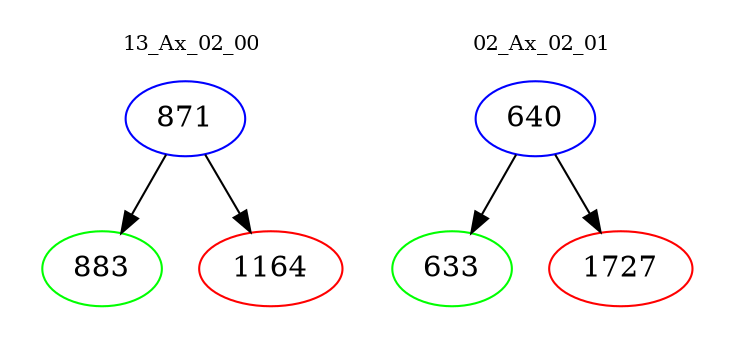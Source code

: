 digraph{
subgraph cluster_0 {
color = white
label = "13_Ax_02_00";
fontsize=10;
T0_871 [label="871", color="blue"]
T0_871 -> T0_883 [color="black"]
T0_883 [label="883", color="green"]
T0_871 -> T0_1164 [color="black"]
T0_1164 [label="1164", color="red"]
}
subgraph cluster_1 {
color = white
label = "02_Ax_02_01";
fontsize=10;
T1_640 [label="640", color="blue"]
T1_640 -> T1_633 [color="black"]
T1_633 [label="633", color="green"]
T1_640 -> T1_1727 [color="black"]
T1_1727 [label="1727", color="red"]
}
}
